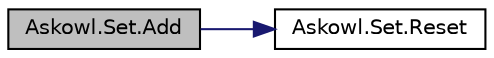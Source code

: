 digraph "Askowl.Set.Add"
{
 // INTERACTIVE_SVG=YES
  bgcolor="transparent";
  edge [fontname="Helvetica",fontsize="10",labelfontname="Helvetica",labelfontsize="10"];
  node [fontname="Helvetica",fontsize="10",shape=record];
  rankdir="LR";
  Node2 [label="Askowl.Set.Add",height=0.2,width=0.4,color="black", fillcolor="grey75", style="filled", fontcolor="black"];
  Node2 -> Node3 [color="midnightblue",fontsize="10",style="solid",fontname="Helvetica"];
  Node3 [label="Askowl.Set.Reset",height=0.2,width=0.4,color="black",URL="$class_askowl_1_1_set.html#aae96fe56c080ba8efdf378b1c92c938c",tooltip="Remove all set entries "];
}
